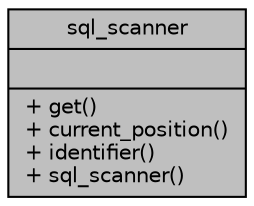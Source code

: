 digraph "sql_scanner"
{
 // INTERACTIVE_SVG=YES
 // LATEX_PDF_SIZE
  edge [fontname="Helvetica",fontsize="10",labelfontname="Helvetica",labelfontsize="10"];
  node [fontname="Helvetica",fontsize="10",shape=record];
  Node1 [label="{sql_scanner\n||+ get()\l+ current_position()\l+ identifier()\l+ sql_scanner()\l}",height=0.2,width=0.4,color="black", fillcolor="grey75", style="filled", fontcolor="black",tooltip=" "];
}
